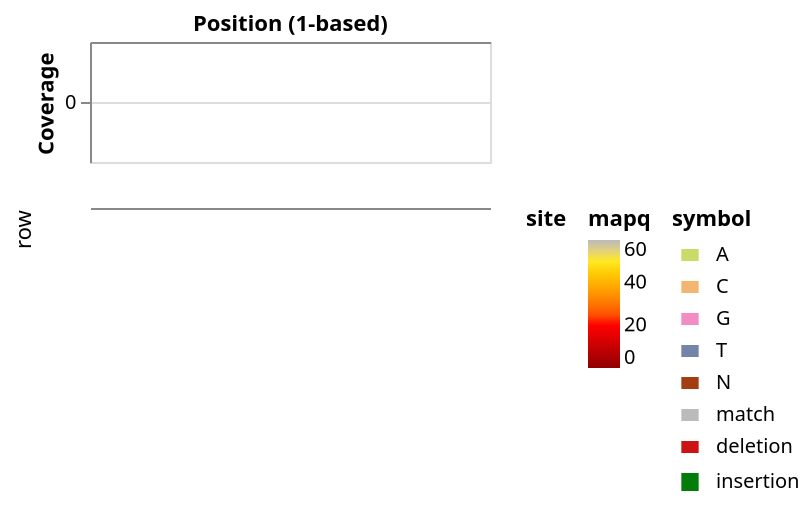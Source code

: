 {
  "$schema": "https://vega.github.io/schema/vega-lite/v5.json",
  "resolve": {
    "scale": {
      "strokeWidth": "independent"
    }
  },
  "datasets": {
    "highlight": [],
    "reference": [],
    "reads": [],
    "coverage": []
  },
  "config": {
    "legend": {
      "layout": {
        "right": {
          "anchor": "start",
          "direction": "horizontal",
          "center": false,
          "margin": 10
        }
      }
    }
  },
  "vconcat": [
    {
      "data": {
        "name": "coverage"
      },
      "mark": {
        "type": "area",
        "interpolate": "step"
      },
      "transform": [
        {"calculate": "split(datum.m, '|')", "as": "m"},
        {"calculate": "split(datum.a, '$')", "as": "a_raw"},
        {"calculate": "split(datum.t, '$')", "as": "t_raw"},
        {"calculate": "split(datum.g, '$')", "as": "g_raw"},
        {"calculate": "split(datum.c, '$')", "as": "c_raw"},
        {"flatten": ["m"]},
        {
          "window": [
            {"op": "row_number", "as": "index"},
            {"op": "sum", "field": "m", "as": "m"}
          ],
          "frame": [null, 0]
        },
        {"calculate": "datum.start + datum.index", "as": "position"},
        {"flatten": ["a_raw"]},
        {"calculate": "(toNumber(split(datum.a_raw, '|')[0]) + datum.start) == datum.position ? toNumber(split(datum.a_raw, '|')[1]) : 0", "as": "a"},
        {"aggregate": [{"op": "sum", "field": "a", "as": "a"}, {"op": "max", "field": "m", "as": "m"}], "groupby": ["position", "t_raw", "g_raw", "c_raw", "start"]},
        {"flatten": ["t_raw"]},
        {"calculate": "(toNumber(split(datum.t_raw, '|')[0]) + datum.start) == datum.position ? toNumber(split(datum.t_raw, '|')[1]) : 0", "as": "t"},
        {"aggregate": [{"op": "sum", "field": "t", "as": "t"}, {"op": "max", "field": "a", "as": "a"}, {"op": "max", "field": "m", "as": "m"}], "groupby": ["position", "g_raw", "c_raw", "start"]},
        {"flatten": ["g_raw"]},
        {"calculate": "(toNumber(split(datum.g_raw, '|')[0]) + datum.start) == datum.position ? toNumber(split(datum.g_raw, '|')[1]) : 0", "as": "g"},
        {"aggregate": [{"op": "sum", "field": "g", "as": "g"}, {"op": "max", "field": "t", "as": "t"}, {"op": "max", "field": "a", "as": "a"}, {"op": "max", "field": "m", "as": "m"}], "groupby": ["position", "c_raw", "start"]},
        {"flatten": ["c_raw"]},
        {"calculate": "(toNumber(split(datum.c_raw, '|')[0]) + datum.start) == datum.position ? toNumber(split(datum.c_raw, '|')[1]) : 0", "as": "c"},
        {"aggregate": [{"op": "sum", "field": "c", "as": "c"}, {"op": "max", "field": "g", "as": "g"}, {"op": "max", "field": "t", "as": "t"}, {"op": "max", "field": "a", "as": "a"}, {"op": "max", "field": "m", "as": "m"}], "groupby": ["position"]},
        {"fold": ["m", "a", "c", "g", "t"], "as": ["base_type", "count"]},
        {"calculate": "{'m': 'm', 'a': 'A', 'c': 'C', 'g': 'G', 't': 'T'}[datum.base_type]", "as": "base_label"},
        {"calculate": "datum.base_label === 'm' ? 1 : 0", "as": "base_order"}
      ],
      "encoding": {
        "x": {
          "field": "position",
          "type": "quantitative",
          "axis": {
            "orient": "top",
            "title": "Position (1-based)",
            "labelAngle": 0
          },
          "scale": {
            "domain": {
              "param": "grid"
            },
            "nice": false
          }
        },
        "y": {
          "field": "count",
          "type": "quantitative",
          "stack": true,
          "axis": {
            "title": "Coverage"
          }
        },
        "color": {
          "field": "base_label",
          "type": "nominal",
          "scale": {
            "domain": ["A", "T", "G", "C", "m"],
            "range": ["#CADB69", "#7284A8", "#F28CC2", "#F2B671", "#BBBBBB"]
          },
          "legend": null
        },
        "order": {"field": "base_order"}
      },
      "height": 60
    },
    {
      "height": {
        "step": 4
      },
      "encoding": {
        "x": {
          "field": "start",
          "type": "quantitative",
          "axis": {
            "orient": "top",
            "labels": false,
            "ticks": false,
            "title": null
          },
          "scale": {
            "domain": []
          }
        },
        "x2": {
          "field": "end",
          "type": "quantitative"
        },
        "y": {
          "axis": {
            "titleAnchor": "start",
            "titleAlign": "right",
            "titleFontWeight": 400,
            "titlePadding": 28,
            "labels": false,
            "ticks": false,
            "domain": false
          },
          "field": "row",
          "type": "ordinal"
        },
        "yOffset": {
          "field": "v_offset",
          "type": "ordinal"
        }
      },
      "layer": [
        {
          "data": {
            "name": "highlight"
          },
          "mark": "rect",
          "encoding": {
            "color": {"field": "name", "title": "site"},
            "opacity": {
              "value": 0.20
            },
            "y2": {
              "value": 10000000
            }
          }
        },
        {
          "data": {
            "name": "reference"
          },
          "params": [
            {
              "name": "grid",
              "select": "interval",
              "bind": "scales"
            }
          ],
          "transform": [
            {
              "as": "base",
              "calculate": "split(datum.reference, '')"
            },
            {
              "as": "offset",
              "calculate": "sequence(datum.reference.length)"
            },
            {
              "flatten": ["base", "offset"]
            },
            {
              "as": "position",
              "calculate": "datum.start + datum.offset"
            },
            {
              "as": "start",
              "calculate": "datum.position + 0.5"
            },
            {
              "as": "end",
              "calculate": "datum.position + 1.5"
            },
            {
              "as": "position (1-based)",
              "calculate": "datum.position + 1"
            }
          ],
          "mark": {
            "type": "rule",
            "clip": true
          },
          "encoding": {
            "tooltip": [
              {
                "field": "base"
              },
              {
                "field": "position (1-based)"
              }
            ],
            "strokeWidth": {
              "value": 8
            },
            "color": {
              "field": "base",
              "legend": null,
              "scale": {
                "type": "ordinal",
                "domain": [
                  "A",
                  "C",
                  "G",
                  "T",
                  "N",
                  "match",
                  "deletion",
                  "insertion"
                ],
                "range": [
                  "#CADB69",
                  "#F2B671",
                  "#F28CC2",
                  "#7284A8",
                  "#A23E11",
                  "#BBBBBB",
                  "#CC1414",
                  "#047C0A"
                ]
              }
            }
          }
        },
        {
          "data": {
            "name": "reads"
          },
          "transform": [
            {
              "calculate": "split(datum.values, '\u00a7')",
              "as": "reads"
            },
            {
              "flatten": ["reads"]
            },
            {
              "calculate": "split(datum.reads, ' ')",
              "as": "fields"
            },
            {
              "calculate": "replace(datum.fields[0], '_', ' ')",
              "as": "aux"
            },
            {
              "calculate": "datum.fields[1]",
              "as": "cigar"
            },
            {
              "calculate": "toNumber(datum.fields[2])",
              "as": "flags"
            },
            {
              "calculate": "toNumber(datum.fields[3])",
              "as": "mapq"
            },
            {
              "calculate": "toNumber(datum.fields[4])",
              "as": "mpos"
            },
            {
              "calculate": "datum.fields[5]",
              "as": "name"
            },
            {
              "calculate": "toNumber(datum.fields[6])",
              "as": "position"
            },
            {
              "calculate": "datum.fields[7] === '.' ? null : toNumber(datum.fields[7])",
              "as": "row"
            },
            {
              "calculate": "datum.fields[8]",
              "as": "raw_cigar"
            },
            {
              "filter": "datum.mpos >= 0"
            },
            {
              "as": "start",
              "calculate": "if(datum.position < datum.mpos, datum.position + 0.5, datum.mpos + 0.5)"
            },
            {
              "as": "end",
              "calculate": "if(datum.position > datum.mpos, datum.position + 0.5, datum.mpos + 0.5)"
            },
            {
              "as": "v_offset",
              "calculate": "1"
            }
          ],
          "mark": {
            "type": "rule",
            "clip": true
          },
          "encoding": {
            "opacity": {
              "condition": {
                "param": "rplc",
                "value": 1
              },
              "value": 0.2
            },
            "strokeWidth": {
              "value": 1
            },
            "color": {
              "value": "#BBBBBB"
            }
          }
        },
        {
          "data": {
            "name": "reads"
          },
          "transform": [
            {
              "calculate": "split(datum.values, '\u00a7')",
              "as": "reads"
            },
            {
              "flatten": ["reads"]
            },
            {
              "calculate": "split(datum.reads, ' ')",
              "as": "fields"
            },
            {
              "calculate": "replace(datum.fields[0], '_', ' ')",
              "as": "aux"
            },
            {
              "calculate": "datum.fields[1]",
              "as": "cigar"
            },
            {
              "calculate": "toNumber(datum.fields[2])",
              "as": "flags"
            },
            {
              "calculate": "toNumber(datum.fields[3])",
              "as": "mapq"
            },
            {
              "calculate": "toNumber(datum.fields[4])",
              "as": "mpos"
            },
            {
              "calculate": "datum.fields[5]",
              "as": "name"
            },
            {
              "calculate": "toNumber(datum.fields[6])",
              "as": "position"
            },
            {
              "calculate": "datum.fields[7] === '.' ? null : toNumber(datum.fields[7])",
              "as": "row"
            },
            {
              "calculate": "datum.fields[8]",
              "as": "raw_cigar"
            },
            {
              "as": "cigars",
              "calculate": "split(datum.cigar, '|')"
            },
            {
              "as": "cigar_index",
              "calculate": "sequence(datum.cigars.length)"
            },
            {
              "flatten": ["cigars", "cigar_index"]
            },
            {
              "calculate": "if(substring(datum.cigars, 0, 1) == 'i', 'insertion', if(substring(datum.cigars, length(datum.cigars) - 1, length(datum.cigars)) == '=', 'match', if(substring(datum.cigars, length(datum.cigars) - 1, length(datum.cigars)) == 'd', 'deletion', substring(datum.cigars, 1, length(datum.cigars)))))",
              "as": "type"
            },
            {
              "calculate": "if(datum.type == 'match' || datum.type == 'deletion', parseInt(substring(datum.cigars, 0, length(datum.cigars) - 1)), if(datum.type == 'insertion', 1, parseInt(substring(datum.cigars, 0, length(datum.cigars) - 1))))",
              "as": "length"
            },
            {
              "stack": "length",
              "groupby": ["name", "cigar", "position"],
              "as": "offset"
            },
            {
              "as": "start",
              "calculate": "if(datum.type == 'insertion', datum.position + datum.offset + 1.4, datum.position + datum.offset + 0.4)"
            },
            {
              "as": "end",
              "calculate": "if(datum.type == 'insertion', datum.position + datum.offset + datum.length - 0.4, datum.position + datum.offset + datum.length + 0.6)"
            },
            {
              "as": "v_offset",
              "calculate": "if(datum.position < datum.mpos, 0, 2)"
            }
          ],
          "mark": {
            "type": "rule",
            "clip": true
          },
          "params": [
            {
              "name": "rplc",
              "select": {
                "type": "point",
                "toggle": "event.shiftKey",
                "fields": ["name", "position"]
              }
            }
          ],
          "encoding": {
            "opacity": {
              "condition": {
                "param": "rplc",
                "value": 1
              },
              "value": 0.2
            },
            "strokeWidth": {
              "field": "type",
              "scale": {
                "domain": [
                  "A",
                  "C",
                  "G",
                  "T",
                  "N",
                  "match",
                  "deletion",
                  "insertion"
                ],
                "range": [9, 9, 9, 9, 9, 9, 9, 12]
              },
              "legend": null
            },
            "color": {
              "field": "mapq",
              "type": "quantitative",
              "scale": {
                "domain": [0, 60],
                "range": [
                  "#910000",
                  "#c70002",
                  "#ff0000",
                  "#ff7500",
                  "#ffb200",
                  "#ffe921",
                  "#bbbbbb"
                ]
              }
            }
          }
        },
        {
          "data": {
            "name": "reads"
          },
          "transform": [
            {
              "calculate": "split(datum.values, '\u00a7')",
              "as": "reads"
            },
            {
              "flatten": ["reads"]
            },
            {
              "calculate": "split(datum.reads, ' ')",
              "as": "fields"
            },
            {
              "calculate": "replace(datum.fields[0], '_', ' ')",
              "as": "aux"
            },
            {
              "calculate": "datum.fields[1]",
              "as": "cigar"
            },
            {
              "calculate": "toNumber(datum.fields[2])",
              "as": "flags"
            },
            {
              "calculate": "toNumber(datum.fields[3])",
              "as": "mapq"
            },
            {
              "calculate": "toNumber(datum.fields[4])",
              "as": "mpos"
            },
            {
              "calculate": "datum.fields[5]",
              "as": "name"
            },
            {
              "calculate": "toNumber(datum.fields[6])",
              "as": "position"
            },
            {
              "calculate": "datum.fields[7] === '.' ? null : toNumber(datum.fields[7])",
              "as": "row"
            },
            {
              "calculate": "datum.fields[8]",
              "as": "raw_cigar"
            },
            {
              "calculate": "join([if ((datum.flags & 1) > 0, 'read paired, ', ''), if ((datum.flags & 2) > 0, 'read mapped in proper pair, ', ''),  if ((datum.flags & 4) > 0, 'read unmapped, ', ''), if ((datum.flags & 8) > 0, 'mate unmapped, ', ''), if ((datum.flags & 16) > 0, 'read reverse strand, ', ''), if ((datum.flags & 32) > 0, 'mate reverse strand, ', ''), if ((datum.flags & 64) > 0, 'first in pair, ', ''), if ((datum.flags & 128) > 0, 'second in pair, ', ''), if ((datum.flags & 256) > 0, 'not primary alignment, ', ''), if ((datum.flags & 512) > 0, 'read fails platform/vendor quality checks, ', ''), if ((datum.flags & 1024) > 0, 'read is PCR or optical duplicate, ', ''), if ((datum.flags & 2048) > 0, 'supplementary alignment, ', '')], '')",
              "as": "flags"
            },
            {
              "as": "cigars",
              "calculate": "split(datum.cigar, '|')"
            },
            {
              "as": "cigar_index",
              "calculate": "sequence(datum.cigars.length)"
            },
            {
              "flatten": ["cigars", "cigar_index"]
            },
            {
              "calculate": "if(substring(datum.cigars, 0, 1) == 'i', 'insertion', if(substring(datum.cigars, length(datum.cigars) - 1, length(datum.cigars)) == '=', 'match', if(substring(datum.cigars, length(datum.cigars) - 1, length(datum.cigars)) == 'd', 'deletion', substring(datum.cigars, 1, length(datum.cigars)))))",
              "as": "type"
            },
            {
              "calculate": "if(datum.type == 'match' || datum.type == 'deletion', parseInt(substring(datum.cigars, 0, length(datum.cigars) - 1)), if(datum.type == 'insertion', 1, parseInt(substring(datum.cigars, 0, length(datum.cigars) - 1))))",
              "as": "length"
            },
            {
              "stack": "length",
              "groupby": ["name", "cigar", "position"],
              "as": "offset"
            },
            {
              "as": "start",
              "calculate": "datum.position + datum.offset + 0.5"
            },
            {
              "as": "end",
              "calculate": "datum.position + datum.offset + datum.length + 0.5"
            },
            {
              "filter": "datum.type != 'deletion' && datum.type != 'insertion'"
            },
            {
              "as": "v_offset",
              "calculate": "if(datum.position < datum.mpos, 0, 2)"
            }
          ],
          "mark": {
            "type": "rule",
            "clip": true
          },
          "encoding": {
            "tooltip": [
              {
                "field": "name"
              },
              {
                "field": "type"
              },
              {
                "field": "mapq"
              },
              {
                "field": "flags"
              },
              {
                "field": "aux"
              },
              {
                "field": "raw_cigar"
              }
            ],
            "opacity": {
              "condition": {
                "param": "rplc",
                "value": 1
              },
              "value": 0.2
            },
            "strokeWidth": {
              "field": "type",
              "scale": {
                "type": "ordinal",
                "domain": [
                  "A",
                  "C",
                  "G",
                  "T",
                  "N",
                  "match",
                  "deletion",
                  "insertion"
                ],
                "range": [6, 6, 6, 6, 6, 6, 6, 9]
              },
              "legend": null
            },
            "color": {
              "field": "type",
              "legend": null,
              "scale": {
                "type": "ordinal",
                "domain": [
                  "A",
                  "C",
                  "G",
                  "T",
                  "N",
                  "match",
                  "deletion",
                  "insertion"
                ],
                "range": [
                  "#CADB69",
                  "#F2B671",
                  "#F28CC2",
                  "#7284A8",
                  "#A23E11",
                  "#BBBBBB",
                  "#CC1414",
                  "#047C0A"
                ]
              }
            }
          }
        },
        {
          "data": {
            "name": "reads"
          },
          "transform": [
            {
              "calculate": "split(datum.values, '\u00a7')",
              "as": "reads"
            },
            {
              "flatten": ["reads"]
            },
            {
              "calculate": "split(datum.reads, ' ')",
              "as": "fields"
            },
            {
              "calculate": "replace(datum.fields[0], '_', ' ')",
              "as": "aux"
            },
            {
              "calculate": "datum.fields[1]",
              "as": "cigar"
            },
            {
              "calculate": "toNumber(datum.fields[2])",
              "as": "flags"
            },
            {
              "calculate": "toNumber(datum.fields[3])",
              "as": "mapq"
            },
            {
              "calculate": "toNumber(datum.fields[4])",
              "as": "mpos"
            },
            {
              "calculate": "datum.fields[5]",
              "as": "name"
            },
            {
              "calculate": "toNumber(datum.fields[6])",
              "as": "position"
            },
            {
              "calculate": "datum.fields[7] === '.' ? null : toNumber(datum.fields[7])",
              "as": "row"
            },
            {
              "calculate": "datum.fields[8]",
              "as": "raw_cigar"
            },
            {
              "calculate": "join([if ((datum.flags & 1) > 0, 'read paired, ', ''), if ((datum.flags & 2) > 0, 'read mapped in proper pair, ', ''),  if ((datum.flags & 4) > 0, 'read unmapped, ', ''), if ((datum.flags & 8) > 0, 'mate unmapped, ', ''), if ((datum.flags & 16) > 0, 'read reverse strand, ', ''), if ((datum.flags & 32) > 0, 'mate reverse strand, ', ''), if ((datum.flags & 64) > 0, 'first in pair, ', ''), if ((datum.flags & 128) > 0, 'second in pair, ', ''), if ((datum.flags & 256) > 0, 'not primary alignment, ', ''), if ((datum.flags & 512) > 0, 'read fails platform/vendor quality checks, ', ''), if ((datum.flags & 1024) > 0, 'read is PCR or optical duplicate, ', ''), if ((datum.flags & 2048) > 0, 'supplementary alignment, ', '')], '')",
              "as": "flags"
            },
            {
              "as": "cigars",
              "calculate": "split(datum.cigar, '|')"
            },
            {
              "as": "cigar_index",
              "calculate": "sequence(datum.cigars.length)"
            },
            {
              "flatten": ["cigars", "cigar_index"]
            },
            {
              "calculate": "if(substring(datum.cigars, 0, 1) == 'i', 'insertion', if(substring(datum.cigars, length(datum.cigars) - 1, length(datum.cigars)) == '=', 'match', if(substring(datum.cigars, length(datum.cigars) - 1, length(datum.cigars)) == 'd', 'deletion', substring(datum.cigars, 1, length(datum.cigars)))))",
              "as": "type"
            },
            {
              "calculate": "if(datum.type == 'match' || datum.type == 'deletion', parseInt(substring(datum.cigars, 0, length(datum.cigars) - 1)), if(datum.type == 'insertion', 1, parseInt(substring(datum.cigars, 0, length(datum.cigars) - 1))))",
              "as": "length"
            },
            {
              "stack": "length",
              "groupby": ["name", "cigar", "position"],
              "as": "offset"
            },
            {
              "as": "start",
              "calculate": "datum.position + datum.offset + 0.5"
            },
            {
              "as": "end",
              "calculate": "datum.position + datum.offset + datum.length + 0.5"
            },
            {
              "as": "inserted bases",
              "calculate": "substring(datum.cigars, 1, length(datum.cigars))"
            },
            {
              "filter": "datum.type == 'insertion'"
            },
            {
              "as": "v_offset",
              "calculate": "if(datum.position < datum.mpos, 0, 2)"
            }
          ],
          "mark": {
            "type": "rule",
            "clip": true
          },
          "encoding": {
            "tooltip": [
              {
                "field": "name"
              },
              {
                "field": "type"
              },
              {
                "field": "mapq"
              },
              {
                "field": "flags"
              },
              {
                "field": "aux"
              },
              {
                "field": "inserted bases"
              },
              {
                "field": "raw_cigar"
              }
            ],
            "opacity": {
              "condition": {
                "param": "rplc",
                "value": 1
              },
              "value": 0.2
            },
            "strokeWidth": {
              "field": "type",
              "scale": {
                "type": "ordinal",
                "domain": [
                  "A",
                  "C",
                  "G",
                  "T",
                  "N",
                  "match",
                  "deletion",
                  "insertion"
                ],
                "range": [6, 6, 6, 6, 6, 6, 6, 9]
              },
              "legend": null
            },
            "color": {
              "field": "type",
              "legend": null,
              "scale": {
                "type": "ordinal",
                "domain": [
                  "A",
                  "C",
                  "G",
                  "T",
                  "N",
                  "match",
                  "deletion",
                  "insertion"
                ],
                "range": [
                  "#CADB69",
                  "#F2B671",
                  "#F28CC2",
                  "#7284A8",
                  "#A23E11",
                  "#BBBBBB",
                  "#CC1414",
                  "#047C0A"
                ]
              }
            }
          }
        },
        {
          "data": {
            "name": "reads"
          },
          "transform": [
            {
              "calculate": "split(datum.values, '\u00a7')",
              "as": "reads"
            },
            {
              "flatten": ["reads"]
            },
            {
              "calculate": "split(datum.reads, ' ')",
              "as": "fields"
            },
            {
              "calculate": "replace(datum.fields[0], '_', ' ')",
              "as": "aux"
            },
            {
              "calculate": "datum.fields[1]",
              "as": "cigar"
            },
            {
              "calculate": "toNumber(datum.fields[2])",
              "as": "flags"
            },
            {
              "calculate": "toNumber(datum.fields[3])",
              "as": "mapq"
            },
            {
              "calculate": "toNumber(datum.fields[4])",
              "as": "mpos"
            },
            {
              "calculate": "datum.fields[5]",
              "as": "name"
            },
            {
              "calculate": "toNumber(datum.fields[6])",
              "as": "position"
            },
            {
              "calculate": "datum.fields[7] === '.' ? null : toNumber(datum.fields[7])",
              "as": "row"
            },
            {
              "calculate": "datum.fields[8]",
              "as": "raw_cigar"
            },
            {
              "calculate": "join([if ((datum.flags & 1) > 0, 'read paired, ', ''), if ((datum.flags & 2) > 0, 'read mapped in proper pair, ', ''),  if ((datum.flags & 4) > 0, 'read unmapped, ', ''), if ((datum.flags & 8) > 0, 'mate unmapped, ', ''), if ((datum.flags & 16) > 0, 'read reverse strand, ', ''), if ((datum.flags & 32) > 0, 'mate reverse strand, ', ''), if ((datum.flags & 64) > 0, 'first in pair, ', ''), if ((datum.flags & 128) > 0, 'second in pair, ', ''), if ((datum.flags & 256) > 0, 'not primary alignment, ', ''), if ((datum.flags & 512) > 0, 'read fails platform/vendor quality checks, ', ''), if ((datum.flags & 1024) > 0, 'read is PCR or optical duplicate, ', ''), if ((datum.flags & 2048) > 0, 'supplementary alignment, ', '')], '')",
              "as": "flags"
            },
            {
              "as": "cigars",
              "calculate": "split(datum.cigar, '|')"
            },
            {
              "as": "cigar_index",
              "calculate": "sequence(datum.cigars.length)"
            },
            {
              "flatten": ["cigars", "cigar_index"]
            },
            {
              "calculate": "if(substring(datum.cigars, 0, 1) == 'i', 'insertion', if(substring(datum.cigars, length(datum.cigars) - 1, length(datum.cigars)) == '=', 'match', if(substring(datum.cigars, length(datum.cigars) - 1, length(datum.cigars)) == 'd', 'deletion', substring(datum.cigars, 1, length(datum.cigars)))))",
              "as": "type"
            },
            {
              "calculate": "if(datum.type == 'match' || datum.type == 'deletion', parseInt(substring(datum.cigars, 0, length(datum.cigars) - 1)), if(datum.type == 'insertion', 1, parseInt(substring(datum.cigars, 0, length(datum.cigars) - 1))))",
              "as": "length"
            },
            {
              "stack": "length",
              "groupby": ["name", "cigar", "position"],
              "as": "offset"
            },
            {
              "as": "start",
              "calculate": "if(datum.type == 'insertion', datum.position + datum.offset + 1, datum.position + datum.offset + 0.5)"
            },
            {
              "as": "end",
              "calculate": "if(datum.type == 'insertion', datum.position + datum.offset + datum.length, datum.position + datum.offset + datum.length + 0.5)"
            },
            {
              "filter": "datum.type == 'deletion'"
            },
            {
              "as": "v_offset",
              "calculate": "if(datum.position < datum.mpos, 0, 2)"
            }
          ],
          "mark": {
            "type": "rule",
            "clip": true
          },
          "encoding": {
            "tooltip": [
              {
                "field": "name"
              },
              {
                "field": "type"
              },
              {
                "field": "mapq"
              },
              {
                "field": "flags"
              },
              {
                "field": "length"
              },
              {
                "field": "aux"
              },
              {
                "field": "raw_cigar"
              }
            ],
            "opacity": {
              "condition": {
                "param": "rplc",
                "value": 1
              },
              "value": 0.2
            },
            "strokeWidth": {
              "field": "type",
              "scale": {
                "type": "ordinal",
                "domain": [
                  "A",
                  "C",
                  "G",
                  "T",
                  "N",
                  "match",
                  "deletion",
                  "insertion"
                ],
                "range": [6, 6, 6, 6, 6, 6, 6, 9]
              },
              "legend": null
            },
            "color": {
              "field": "type",
              "legend": {
                "symbolSize": 75,
                "title": "symbol"
              },
              "scale": {
                "type": "ordinal",
                "domain": [
                  "A",
                  "C",
                  "G",
                  "T",
                  "N",
                  "match",
                  "deletion",
                  "insertion"
                ],
                "range": [
                  "#CADB69",
                  "#F2B671",
                  "#F28CC2",
                  "#7284A8",
                  "#A23E11",
                  "#BBBBBB",
                  "#CC1414",
                  "#047C0A"
                ]
              }
            }
          }
        }
      ]
    }
  ]
}
